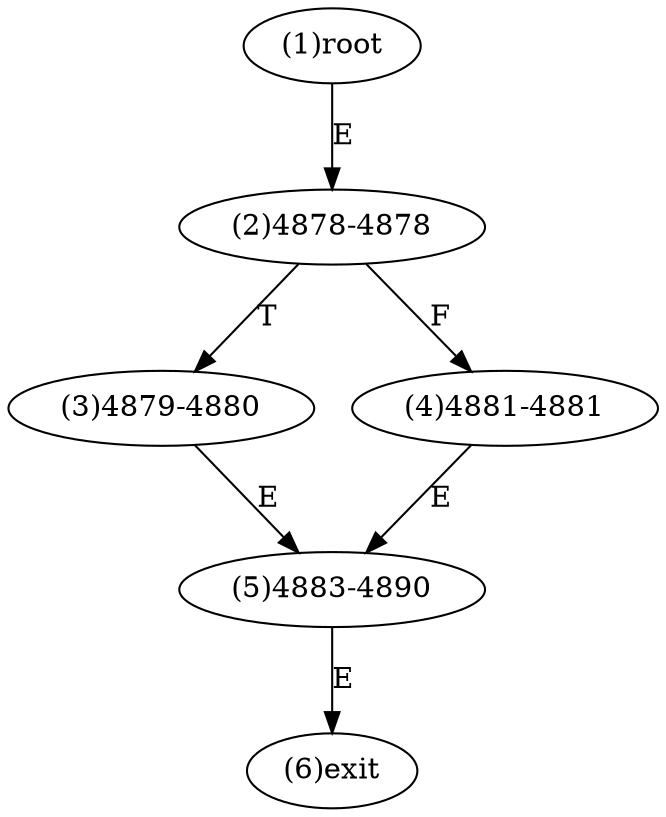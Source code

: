 digraph "" { 
1[ label="(1)root"];
2[ label="(2)4878-4878"];
3[ label="(3)4879-4880"];
4[ label="(4)4881-4881"];
5[ label="(5)4883-4890"];
6[ label="(6)exit"];
1->2[ label="E"];
2->4[ label="F"];
2->3[ label="T"];
3->5[ label="E"];
4->5[ label="E"];
5->6[ label="E"];
}